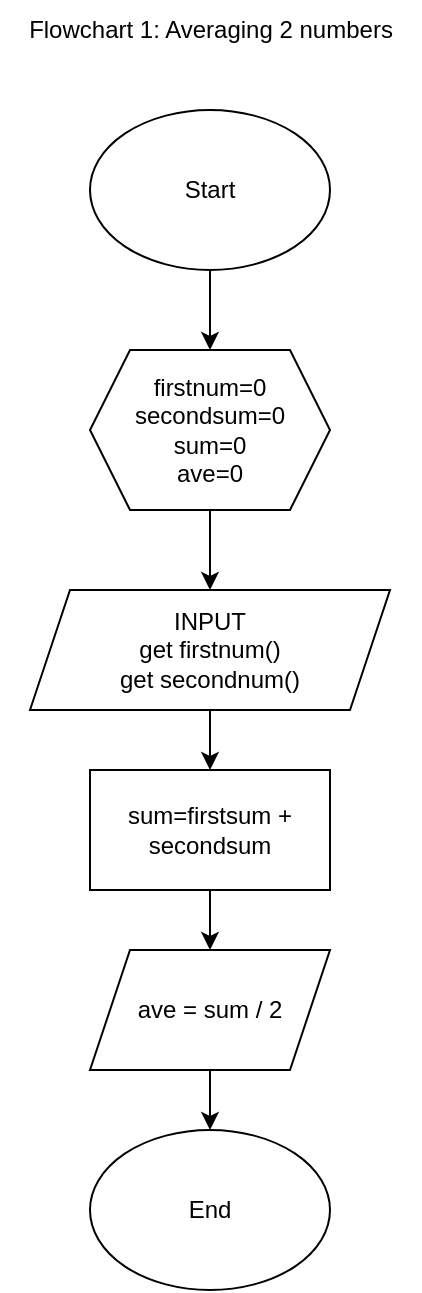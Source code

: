 <mxfile version="20.8.10" type="github">
  <diagram id="C5RBs43oDa-KdzZeNtuy" name="Page-1">
    <mxGraphModel dx="1434" dy="756" grid="1" gridSize="10" guides="1" tooltips="1" connect="1" arrows="1" fold="1" page="1" pageScale="1" pageWidth="827" pageHeight="1169" math="0" shadow="0">
      <root>
        <mxCell id="WIyWlLk6GJQsqaUBKTNV-0" />
        <mxCell id="WIyWlLk6GJQsqaUBKTNV-1" parent="WIyWlLk6GJQsqaUBKTNV-0" />
        <mxCell id="DBBJ72zB5dF7-DEx9NAv-4" value="" style="edgeStyle=orthogonalEdgeStyle;rounded=0;orthogonalLoop=1;jettySize=auto;html=1;" edge="1" parent="WIyWlLk6GJQsqaUBKTNV-1" source="DBBJ72zB5dF7-DEx9NAv-0" target="DBBJ72zB5dF7-DEx9NAv-2">
          <mxGeometry relative="1" as="geometry" />
        </mxCell>
        <mxCell id="DBBJ72zB5dF7-DEx9NAv-0" value="Start" style="ellipse;whiteSpace=wrap;html=1;" vertex="1" parent="WIyWlLk6GJQsqaUBKTNV-1">
          <mxGeometry x="70" y="80" width="120" height="80" as="geometry" />
        </mxCell>
        <mxCell id="DBBJ72zB5dF7-DEx9NAv-8" value="" style="edgeStyle=orthogonalEdgeStyle;rounded=0;orthogonalLoop=1;jettySize=auto;html=1;" edge="1" parent="WIyWlLk6GJQsqaUBKTNV-1" source="DBBJ72zB5dF7-DEx9NAv-2" target="DBBJ72zB5dF7-DEx9NAv-3">
          <mxGeometry relative="1" as="geometry" />
        </mxCell>
        <mxCell id="DBBJ72zB5dF7-DEx9NAv-2" value="firstnum=0&lt;br&gt;secondsum=0&lt;br&gt;sum=0&lt;br&gt;ave=0" style="shape=hexagon;perimeter=hexagonPerimeter2;whiteSpace=wrap;html=1;fixedSize=1;" vertex="1" parent="WIyWlLk6GJQsqaUBKTNV-1">
          <mxGeometry x="70" y="200" width="120" height="80" as="geometry" />
        </mxCell>
        <mxCell id="DBBJ72zB5dF7-DEx9NAv-9" value="" style="edgeStyle=orthogonalEdgeStyle;rounded=0;orthogonalLoop=1;jettySize=auto;html=1;" edge="1" parent="WIyWlLk6GJQsqaUBKTNV-1" source="DBBJ72zB5dF7-DEx9NAv-3" target="DBBJ72zB5dF7-DEx9NAv-5">
          <mxGeometry relative="1" as="geometry" />
        </mxCell>
        <mxCell id="DBBJ72zB5dF7-DEx9NAv-3" value="INPUT&lt;br&gt;get firstnum()&lt;br&gt;get secondnum()" style="shape=parallelogram;perimeter=parallelogramPerimeter;whiteSpace=wrap;html=1;fixedSize=1;" vertex="1" parent="WIyWlLk6GJQsqaUBKTNV-1">
          <mxGeometry x="40" y="320" width="180" height="60" as="geometry" />
        </mxCell>
        <mxCell id="DBBJ72zB5dF7-DEx9NAv-10" value="" style="edgeStyle=orthogonalEdgeStyle;rounded=0;orthogonalLoop=1;jettySize=auto;html=1;" edge="1" parent="WIyWlLk6GJQsqaUBKTNV-1" source="DBBJ72zB5dF7-DEx9NAv-5" target="DBBJ72zB5dF7-DEx9NAv-6">
          <mxGeometry relative="1" as="geometry" />
        </mxCell>
        <mxCell id="DBBJ72zB5dF7-DEx9NAv-5" value="sum=firstsum + secondsum" style="rounded=0;whiteSpace=wrap;html=1;" vertex="1" parent="WIyWlLk6GJQsqaUBKTNV-1">
          <mxGeometry x="70" y="410" width="120" height="60" as="geometry" />
        </mxCell>
        <mxCell id="DBBJ72zB5dF7-DEx9NAv-11" value="" style="edgeStyle=orthogonalEdgeStyle;rounded=0;orthogonalLoop=1;jettySize=auto;html=1;" edge="1" parent="WIyWlLk6GJQsqaUBKTNV-1" source="DBBJ72zB5dF7-DEx9NAv-6" target="DBBJ72zB5dF7-DEx9NAv-7">
          <mxGeometry relative="1" as="geometry" />
        </mxCell>
        <mxCell id="DBBJ72zB5dF7-DEx9NAv-6" value="ave = sum / 2" style="shape=parallelogram;perimeter=parallelogramPerimeter;whiteSpace=wrap;html=1;fixedSize=1;" vertex="1" parent="WIyWlLk6GJQsqaUBKTNV-1">
          <mxGeometry x="70" y="500" width="120" height="60" as="geometry" />
        </mxCell>
        <mxCell id="DBBJ72zB5dF7-DEx9NAv-7" value="End" style="ellipse;whiteSpace=wrap;html=1;" vertex="1" parent="WIyWlLk6GJQsqaUBKTNV-1">
          <mxGeometry x="70" y="590" width="120" height="80" as="geometry" />
        </mxCell>
        <mxCell id="DBBJ72zB5dF7-DEx9NAv-12" value="Flowchart 1: Averaging 2 numbers" style="text;html=1;align=center;verticalAlign=middle;resizable=0;points=[];autosize=1;strokeColor=none;fillColor=none;" vertex="1" parent="WIyWlLk6GJQsqaUBKTNV-1">
          <mxGeometry x="25" y="25" width="210" height="30" as="geometry" />
        </mxCell>
      </root>
    </mxGraphModel>
  </diagram>
</mxfile>
